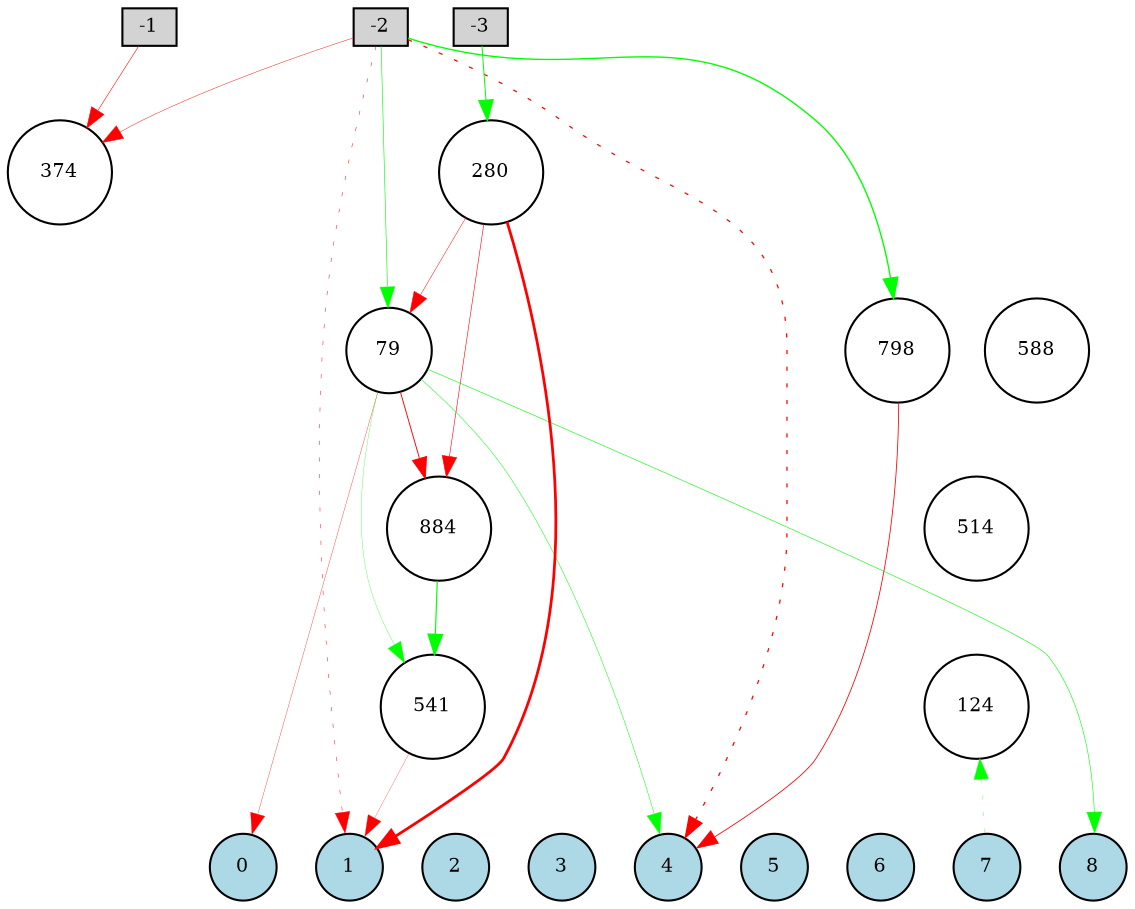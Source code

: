 digraph {
	node [fontsize=9 height=0.2 shape=circle width=0.2]
	subgraph inputs {
		node [shape=box style=filled]
		rank=source
		-1 [fillcolor=lightgray]
		-2 [fillcolor=lightgray]
		-1 -> -2 [style=invis]
		-3 [fillcolor=lightgray]
		-2 -> -3 [style=invis]
	}
	subgraph outputs {
		node [style=filled]
		rank=sink
		0 [fillcolor=lightblue fontsize=9 height=0.2 shape=circle width=0.2]
		1 [fillcolor=lightblue fontsize=9 height=0.2 shape=circle width=0.2]
		0 -> 1 [style=invis]
		2 [fillcolor=lightblue fontsize=9 height=0.2 shape=circle width=0.2]
		1 -> 2 [style=invis]
		3 [fillcolor=lightblue fontsize=9 height=0.2 shape=circle width=0.2]
		2 -> 3 [style=invis]
		4 [fillcolor=lightblue fontsize=9 height=0.2 shape=circle width=0.2]
		3 -> 4 [style=invis]
		5 [fillcolor=lightblue fontsize=9 height=0.2 shape=circle width=0.2]
		4 -> 5 [style=invis]
		6 [fillcolor=lightblue fontsize=9 height=0.2 shape=circle width=0.2]
		5 -> 6 [style=invis]
		7 [fillcolor=lightblue fontsize=9 height=0.2 shape=circle width=0.2]
		6 -> 7 [style=invis]
		8 [fillcolor=lightblue fontsize=9 height=0.2 shape=circle width=0.2]
		7 -> 8 [style=invis]
	}
	514 [fillcolor=white style=filled]
	588 [fillcolor=white style=filled]
	79 [fillcolor=white style=filled]
	884 [fillcolor=white style=filled]
	374 [fillcolor=white style=filled]
	280 [fillcolor=white style=filled]
	124 [fillcolor=white style=filled]
	541 [fillcolor=white style=filled]
	798 [fillcolor=white style=filled]
	-2 -> 4 [color=red penwidth=0.5991086439622844 style=dotted]
	-2 -> 79 [color=green penwidth=0.2966540821198803 style=solid]
	79 -> 4 [color=green penwidth=0.239266173447297 style=solid]
	-2 -> 1 [color=red penwidth=0.22863882326456494 style=dotted]
	7 -> 124 [color=green penwidth=0.1425391326063542 style=dotted]
	-3 -> 280 [color=green penwidth=0.4690821099158803 style=solid]
	280 -> 79 [color=red penwidth=0.2255625014378268 style=solid]
	79 -> 0 [color=red penwidth=0.15921392355517833 style=solid]
	280 -> 1 [color=red penwidth=1.322629800623961 style=solid]
	-2 -> 374 [color=red penwidth=0.20651287642175042 style=solid]
	-1 -> 374 [color=red penwidth=0.2655304686723098 style=solid]
	79 -> 541 [color=green penwidth=0.14063698389308465 style=solid]
	541 -> 1 [color=red penwidth=0.12315722095771224 style=solid]
	-2 -> 798 [color=green penwidth=0.6586976619161705 style=solid]
	798 -> 4 [color=red penwidth=0.3975136705577381 style=solid]
	79 -> 8 [color=green penwidth=0.28545737063697785 style=solid]
	79 -> 884 [color=red penwidth=0.4479148508577472 style=solid]
	884 -> 541 [color=green penwidth=0.559491506852554 style=solid]
	280 -> 884 [color=red penwidth=0.28203531321531483 style=solid]
}
